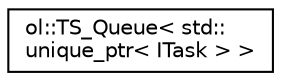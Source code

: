 digraph "Graphical Class Hierarchy"
{
 // LATEX_PDF_SIZE
  edge [fontname="Helvetica",fontsize="10",labelfontname="Helvetica",labelfontsize="10"];
  node [fontname="Helvetica",fontsize="10",shape=record];
  rankdir="LR";
  Node0 [label="ol::TS_Queue\< std::\lunique_ptr\< ITask \> \>",height=0.2,width=0.4,color="black", fillcolor="white", style="filled",URL="$classol_1_1_t_s___queue.html",tooltip=" "];
}
